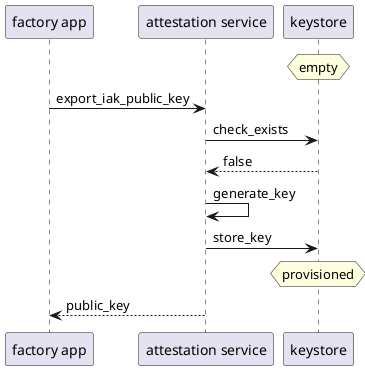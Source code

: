 '-------------------------------------------------------------------------------
' Copyright (c) 2021-2022, Arm Limited and Contributors. All rights reserved.
'
' SPDX-License-Identifier: BSD-3-Clause
'
'-------------------------------------------------------------------------------

@startuml
participant "factory app"
participant "attestation service"
participant "keystore"

hnote over "keystore": empty
"factory app" -> "attestation service" : export_iak_public_key
"attestation service" -> "keystore" : check_exists
"attestation service" <-- "keystore" : false
"attestation service" -> "attestation service" : generate_key
"attestation service" -> "keystore" : store_key
hnote over "keystore": provisioned
"factory app" <-- "attestation service" : public_key

@enduml
